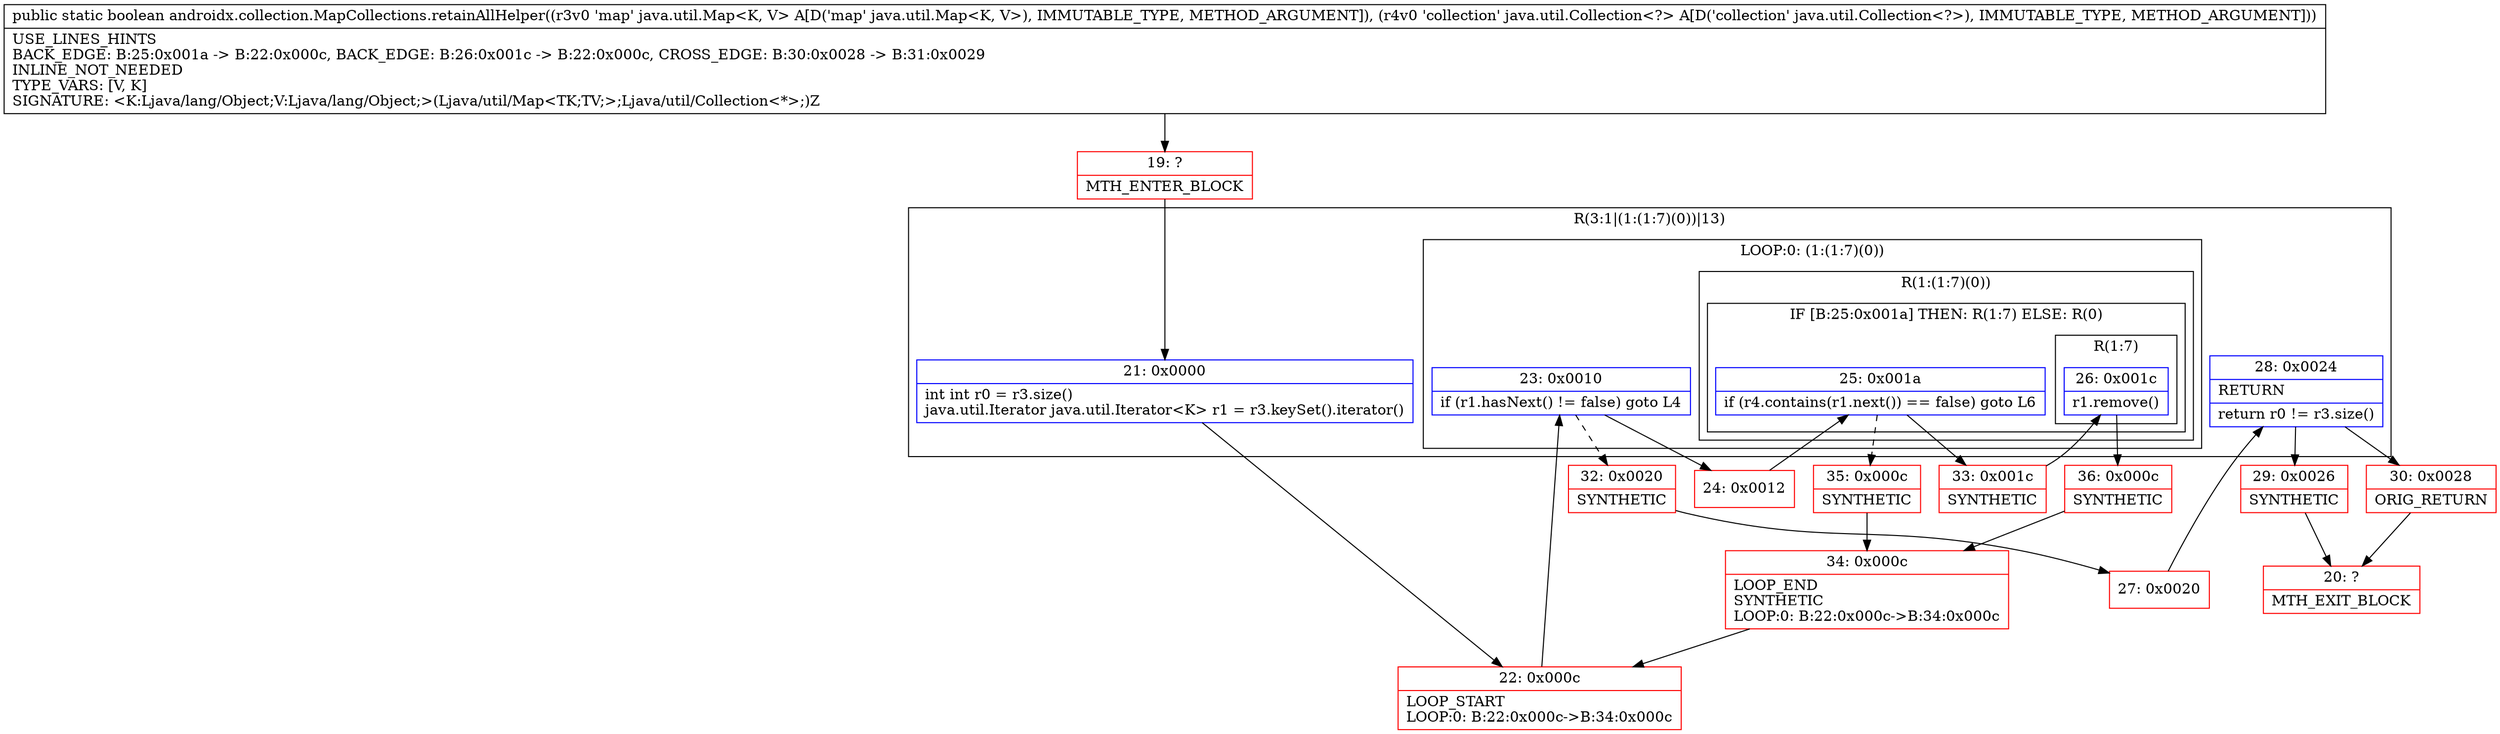digraph "CFG forandroidx.collection.MapCollections.retainAllHelper(Ljava\/util\/Map;Ljava\/util\/Collection;)Z" {
subgraph cluster_Region_247356398 {
label = "R(3:1|(1:(1:7)(0))|13)";
node [shape=record,color=blue];
Node_21 [shape=record,label="{21\:\ 0x0000|int int r0 = r3.size()\ljava.util.Iterator java.util.Iterator\<K\> r1 = r3.keySet().iterator()\l}"];
subgraph cluster_LoopRegion_2125849843 {
label = "LOOP:0: (1:(1:7)(0))";
node [shape=record,color=blue];
Node_23 [shape=record,label="{23\:\ 0x0010|if (r1.hasNext() != false) goto L4\l}"];
subgraph cluster_Region_85568100 {
label = "R(1:(1:7)(0))";
node [shape=record,color=blue];
subgraph cluster_IfRegion_798653397 {
label = "IF [B:25:0x001a] THEN: R(1:7) ELSE: R(0)";
node [shape=record,color=blue];
Node_25 [shape=record,label="{25\:\ 0x001a|if (r4.contains(r1.next()) == false) goto L6\l}"];
subgraph cluster_Region_1053360175 {
label = "R(1:7)";
node [shape=record,color=blue];
Node_26 [shape=record,label="{26\:\ 0x001c|r1.remove()\l}"];
}
subgraph cluster_Region_1414528859 {
label = "R(0)";
node [shape=record,color=blue];
}
}
}
}
Node_28 [shape=record,label="{28\:\ 0x0024|RETURN\l|return r0 != r3.size()\l}"];
}
Node_19 [shape=record,color=red,label="{19\:\ ?|MTH_ENTER_BLOCK\l}"];
Node_22 [shape=record,color=red,label="{22\:\ 0x000c|LOOP_START\lLOOP:0: B:22:0x000c\-\>B:34:0x000c\l}"];
Node_24 [shape=record,color=red,label="{24\:\ 0x0012}"];
Node_33 [shape=record,color=red,label="{33\:\ 0x001c|SYNTHETIC\l}"];
Node_36 [shape=record,color=red,label="{36\:\ 0x000c|SYNTHETIC\l}"];
Node_34 [shape=record,color=red,label="{34\:\ 0x000c|LOOP_END\lSYNTHETIC\lLOOP:0: B:22:0x000c\-\>B:34:0x000c\l}"];
Node_35 [shape=record,color=red,label="{35\:\ 0x000c|SYNTHETIC\l}"];
Node_32 [shape=record,color=red,label="{32\:\ 0x0020|SYNTHETIC\l}"];
Node_27 [shape=record,color=red,label="{27\:\ 0x0020}"];
Node_29 [shape=record,color=red,label="{29\:\ 0x0026|SYNTHETIC\l}"];
Node_20 [shape=record,color=red,label="{20\:\ ?|MTH_EXIT_BLOCK\l}"];
Node_30 [shape=record,color=red,label="{30\:\ 0x0028|ORIG_RETURN\l}"];
MethodNode[shape=record,label="{public static boolean androidx.collection.MapCollections.retainAllHelper((r3v0 'map' java.util.Map\<K, V\> A[D('map' java.util.Map\<K, V\>), IMMUTABLE_TYPE, METHOD_ARGUMENT]), (r4v0 'collection' java.util.Collection\<?\> A[D('collection' java.util.Collection\<?\>), IMMUTABLE_TYPE, METHOD_ARGUMENT]))  | USE_LINES_HINTS\lBACK_EDGE: B:25:0x001a \-\> B:22:0x000c, BACK_EDGE: B:26:0x001c \-\> B:22:0x000c, CROSS_EDGE: B:30:0x0028 \-\> B:31:0x0029\lINLINE_NOT_NEEDED\lTYPE_VARS: [V, K]\lSIGNATURE: \<K:Ljava\/lang\/Object;V:Ljava\/lang\/Object;\>(Ljava\/util\/Map\<TK;TV;\>;Ljava\/util\/Collection\<*\>;)Z\l}"];
MethodNode -> Node_19;Node_21 -> Node_22;
Node_23 -> Node_24;
Node_23 -> Node_32[style=dashed];
Node_25 -> Node_33;
Node_25 -> Node_35[style=dashed];
Node_26 -> Node_36;
Node_28 -> Node_29;
Node_28 -> Node_30;
Node_19 -> Node_21;
Node_22 -> Node_23;
Node_24 -> Node_25;
Node_33 -> Node_26;
Node_36 -> Node_34;
Node_34 -> Node_22;
Node_35 -> Node_34;
Node_32 -> Node_27;
Node_27 -> Node_28;
Node_29 -> Node_20;
Node_30 -> Node_20;
}

